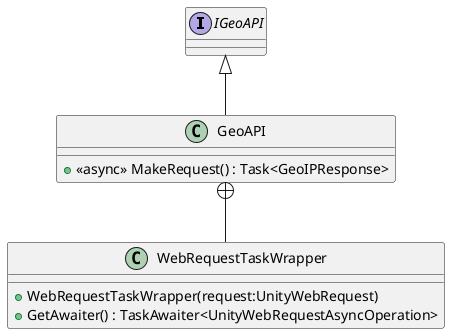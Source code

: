 @startuml
interface IGeoAPI {
}
class GeoAPI {
    + <<async>> MakeRequest() : Task<GeoIPResponse>
}
class WebRequestTaskWrapper {
    + WebRequestTaskWrapper(request:UnityWebRequest)
    + GetAwaiter() : TaskAwaiter<UnityWebRequestAsyncOperation>
}
IGeoAPI <|-- GeoAPI
GeoAPI +-- WebRequestTaskWrapper
@enduml
